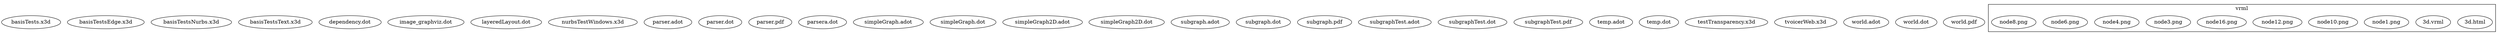 digraph "/Users/stefan/Sites/3dArch/x3d" {
    "basisTests.x3d";
    "basisTestsEdge.x3d";
    "basisTestsNurbs.x3d";
    "basisTestsText.x3d";
    "dependency.dot";
    "image_graphviz.dot";
    "layeredLayout.dot";
    "nurbsTestWindows.x3d";
    "parser.adot";
    "parser.dot";
    "parser.pdf";
    "parsera.dot";
    "simpleGraph.adot";
    "simpleGraph.dot";
    "simpleGraph2D.adot";
    "simpleGraph2D.dot";
    "subgraph.adot";
    "subgraph.dot";
    "subgraph.pdf";
    "subgraphTest.adot";
    "subgraphTest.dot";
    "subgraphTest.pdf";
    "temp.adot";
    "temp.dot";
    "testTransparency.x3d";
    "tvoicerWeb.x3d";
    "world.adot";
    "world.dot";
    "world.pdf";
    subgraph cluster_vrml {
        graph [ label=vrml ];
        "3d.html";
        "3d.vrml";
        "node1.png";
        "node10.png";
        "node12.png";
        "node16.png";
        "node3.png";
        "node4.png";
        "node6.png";
        "node8.png";
    }
}
